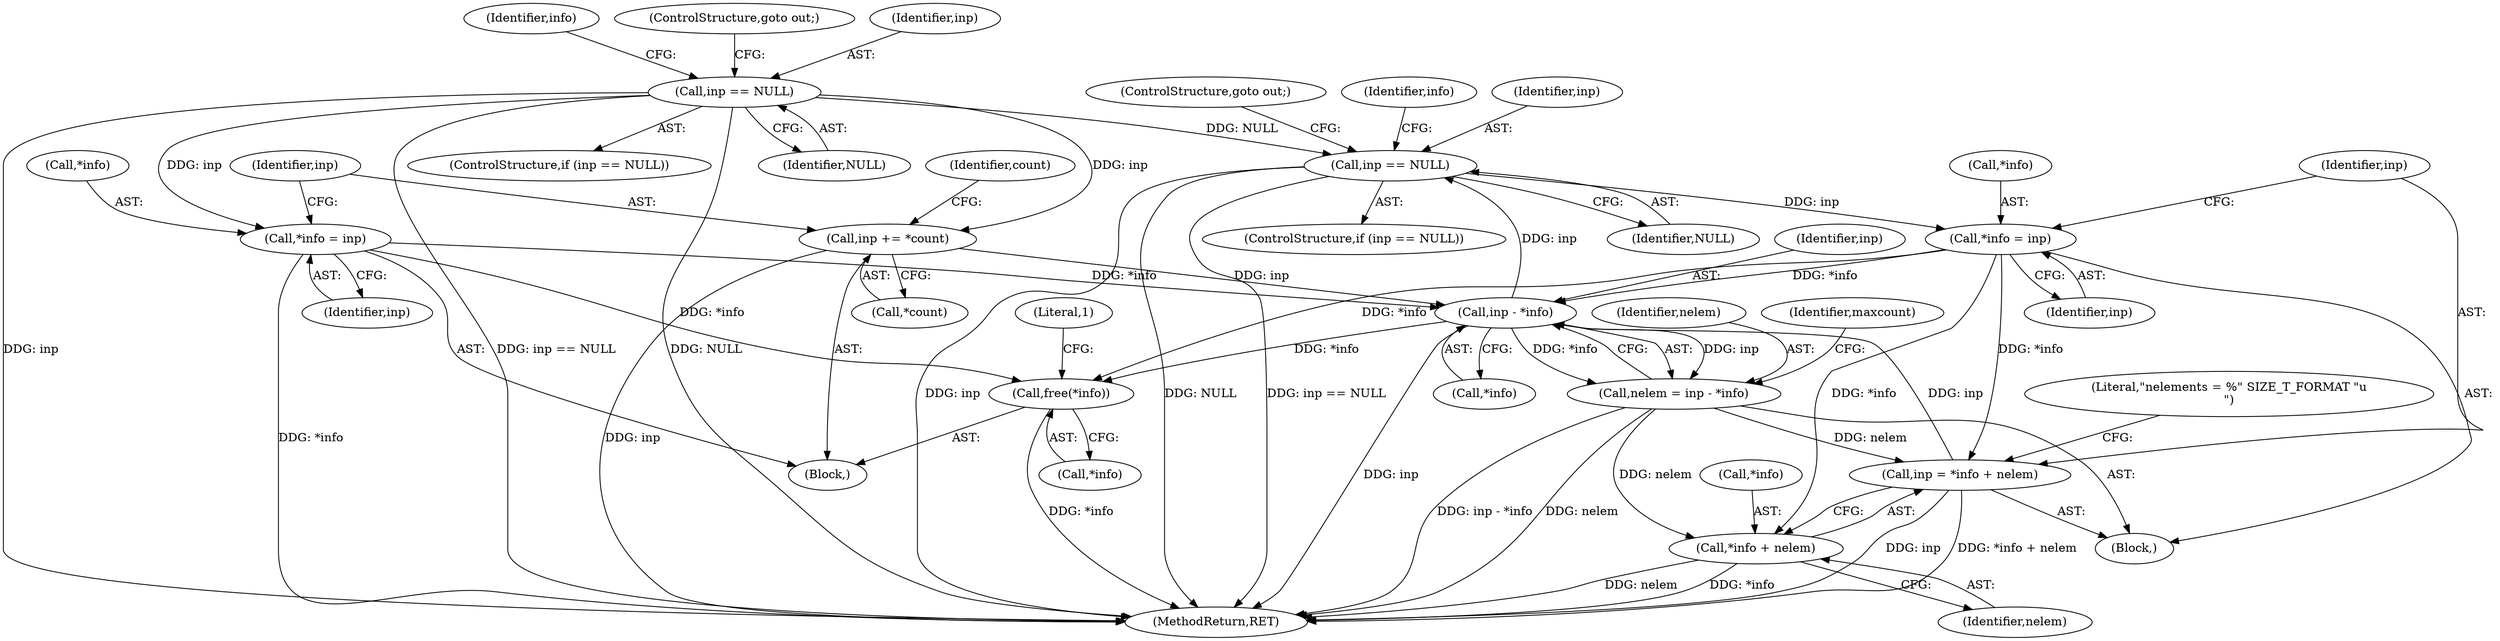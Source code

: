 digraph "0_file_1aec04dbf8a24b8a6ba64c4f74efa0628e36db0b@pointer" {
"1000667" [label="(Call,inp == NULL)"];
"1000648" [label="(Call,inp - *info)"];
"1000675" [label="(Call,inp = *info + nelem)"];
"1000671" [label="(Call,*info = inp)"];
"1000667" [label="(Call,inp == NULL)"];
"1000218" [label="(Call,inp == NULL)"];
"1000646" [label="(Call,nelem = inp - *info)"];
"1000226" [label="(Call,inp += *count)"];
"1000222" [label="(Call,*info = inp)"];
"1000677" [label="(Call,*info + nelem)"];
"1000833" [label="(Call,free(*info))"];
"1000667" [label="(Call,inp == NULL)"];
"1000218" [label="(Call,inp == NULL)"];
"1000649" [label="(Identifier,inp)"];
"1000672" [label="(Call,*info)"];
"1000232" [label="(Identifier,count)"];
"1000839" [label="(MethodReturn,RET)"];
"1000670" [label="(ControlStructure,goto out;)"];
"1000674" [label="(Identifier,inp)"];
"1000647" [label="(Identifier,nelem)"];
"1000226" [label="(Call,inp += *count)"];
"1000227" [label="(Identifier,inp)"];
"1000644" [label="(Block,)"];
"1000217" [label="(ControlStructure,if (inp == NULL))"];
"1000224" [label="(Identifier,info)"];
"1000656" [label="(Identifier,maxcount)"];
"1000677" [label="(Call,*info + nelem)"];
"1000666" [label="(ControlStructure,if (inp == NULL))"];
"1000678" [label="(Call,*info)"];
"1000675" [label="(Call,inp = *info + nelem)"];
"1000673" [label="(Identifier,info)"];
"1000650" [label="(Call,*info)"];
"1000683" [label="(Literal,\"nelements = %\" SIZE_T_FORMAT \"u\n\")"];
"1000668" [label="(Identifier,inp)"];
"1000228" [label="(Call,*count)"];
"1000225" [label="(Identifier,inp)"];
"1000676" [label="(Identifier,inp)"];
"1000833" [label="(Call,free(*info))"];
"1000834" [label="(Call,*info)"];
"1000838" [label="(Literal,1)"];
"1000223" [label="(Call,*info)"];
"1000646" [label="(Call,nelem = inp - *info)"];
"1000220" [label="(Identifier,NULL)"];
"1000671" [label="(Call,*info = inp)"];
"1000221" [label="(ControlStructure,goto out;)"];
"1000219" [label="(Identifier,inp)"];
"1000680" [label="(Identifier,nelem)"];
"1000669" [label="(Identifier,NULL)"];
"1000107" [label="(Block,)"];
"1000648" [label="(Call,inp - *info)"];
"1000222" [label="(Call,*info = inp)"];
"1000667" -> "1000666"  [label="AST: "];
"1000667" -> "1000669"  [label="CFG: "];
"1000668" -> "1000667"  [label="AST: "];
"1000669" -> "1000667"  [label="AST: "];
"1000670" -> "1000667"  [label="CFG: "];
"1000673" -> "1000667"  [label="CFG: "];
"1000667" -> "1000839"  [label="DDG: inp"];
"1000667" -> "1000839"  [label="DDG: NULL"];
"1000667" -> "1000839"  [label="DDG: inp == NULL"];
"1000648" -> "1000667"  [label="DDG: inp"];
"1000218" -> "1000667"  [label="DDG: NULL"];
"1000667" -> "1000671"  [label="DDG: inp"];
"1000648" -> "1000646"  [label="AST: "];
"1000648" -> "1000650"  [label="CFG: "];
"1000649" -> "1000648"  [label="AST: "];
"1000650" -> "1000648"  [label="AST: "];
"1000646" -> "1000648"  [label="CFG: "];
"1000648" -> "1000839"  [label="DDG: inp"];
"1000648" -> "1000646"  [label="DDG: inp"];
"1000648" -> "1000646"  [label="DDG: *info"];
"1000675" -> "1000648"  [label="DDG: inp"];
"1000226" -> "1000648"  [label="DDG: inp"];
"1000222" -> "1000648"  [label="DDG: *info"];
"1000671" -> "1000648"  [label="DDG: *info"];
"1000648" -> "1000833"  [label="DDG: *info"];
"1000675" -> "1000644"  [label="AST: "];
"1000675" -> "1000677"  [label="CFG: "];
"1000676" -> "1000675"  [label="AST: "];
"1000677" -> "1000675"  [label="AST: "];
"1000683" -> "1000675"  [label="CFG: "];
"1000675" -> "1000839"  [label="DDG: inp"];
"1000675" -> "1000839"  [label="DDG: *info + nelem"];
"1000671" -> "1000675"  [label="DDG: *info"];
"1000646" -> "1000675"  [label="DDG: nelem"];
"1000671" -> "1000644"  [label="AST: "];
"1000671" -> "1000674"  [label="CFG: "];
"1000672" -> "1000671"  [label="AST: "];
"1000674" -> "1000671"  [label="AST: "];
"1000676" -> "1000671"  [label="CFG: "];
"1000671" -> "1000677"  [label="DDG: *info"];
"1000671" -> "1000833"  [label="DDG: *info"];
"1000218" -> "1000217"  [label="AST: "];
"1000218" -> "1000220"  [label="CFG: "];
"1000219" -> "1000218"  [label="AST: "];
"1000220" -> "1000218"  [label="AST: "];
"1000221" -> "1000218"  [label="CFG: "];
"1000224" -> "1000218"  [label="CFG: "];
"1000218" -> "1000839"  [label="DDG: inp"];
"1000218" -> "1000839"  [label="DDG: inp == NULL"];
"1000218" -> "1000839"  [label="DDG: NULL"];
"1000218" -> "1000222"  [label="DDG: inp"];
"1000218" -> "1000226"  [label="DDG: inp"];
"1000646" -> "1000644"  [label="AST: "];
"1000647" -> "1000646"  [label="AST: "];
"1000656" -> "1000646"  [label="CFG: "];
"1000646" -> "1000839"  [label="DDG: nelem"];
"1000646" -> "1000839"  [label="DDG: inp - *info"];
"1000646" -> "1000677"  [label="DDG: nelem"];
"1000226" -> "1000107"  [label="AST: "];
"1000226" -> "1000228"  [label="CFG: "];
"1000227" -> "1000226"  [label="AST: "];
"1000228" -> "1000226"  [label="AST: "];
"1000232" -> "1000226"  [label="CFG: "];
"1000226" -> "1000839"  [label="DDG: inp"];
"1000222" -> "1000107"  [label="AST: "];
"1000222" -> "1000225"  [label="CFG: "];
"1000223" -> "1000222"  [label="AST: "];
"1000225" -> "1000222"  [label="AST: "];
"1000227" -> "1000222"  [label="CFG: "];
"1000222" -> "1000839"  [label="DDG: *info"];
"1000222" -> "1000833"  [label="DDG: *info"];
"1000677" -> "1000680"  [label="CFG: "];
"1000678" -> "1000677"  [label="AST: "];
"1000680" -> "1000677"  [label="AST: "];
"1000677" -> "1000839"  [label="DDG: *info"];
"1000677" -> "1000839"  [label="DDG: nelem"];
"1000833" -> "1000107"  [label="AST: "];
"1000833" -> "1000834"  [label="CFG: "];
"1000834" -> "1000833"  [label="AST: "];
"1000838" -> "1000833"  [label="CFG: "];
"1000833" -> "1000839"  [label="DDG: *info"];
}
